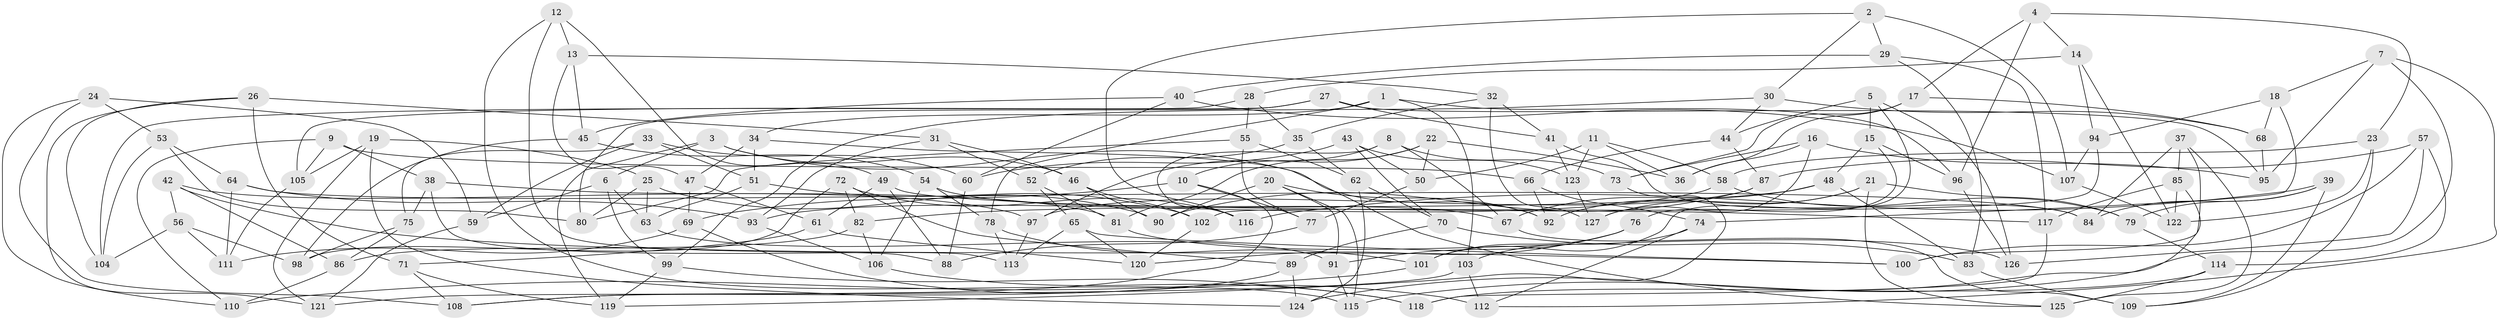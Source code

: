 // coarse degree distribution, {4: 0.7727272727272727, 8: 0.045454545454545456, 2: 0.011363636363636364, 5: 0.06818181818181818, 7: 0.011363636363636364, 3: 0.03409090909090909, 6: 0.022727272727272728, 10: 0.011363636363636364, 9: 0.011363636363636364, 15: 0.011363636363636364}
// Generated by graph-tools (version 1.1) at 2025/01/03/04/25 22:01:41]
// undirected, 127 vertices, 254 edges
graph export_dot {
graph [start="1"]
  node [color=gray90,style=filled];
  1;
  2;
  3;
  4;
  5;
  6;
  7;
  8;
  9;
  10;
  11;
  12;
  13;
  14;
  15;
  16;
  17;
  18;
  19;
  20;
  21;
  22;
  23;
  24;
  25;
  26;
  27;
  28;
  29;
  30;
  31;
  32;
  33;
  34;
  35;
  36;
  37;
  38;
  39;
  40;
  41;
  42;
  43;
  44;
  45;
  46;
  47;
  48;
  49;
  50;
  51;
  52;
  53;
  54;
  55;
  56;
  57;
  58;
  59;
  60;
  61;
  62;
  63;
  64;
  65;
  66;
  67;
  68;
  69;
  70;
  71;
  72;
  73;
  74;
  75;
  76;
  77;
  78;
  79;
  80;
  81;
  82;
  83;
  84;
  85;
  86;
  87;
  88;
  89;
  90;
  91;
  92;
  93;
  94;
  95;
  96;
  97;
  98;
  99;
  100;
  101;
  102;
  103;
  104;
  105;
  106;
  107;
  108;
  109;
  110;
  111;
  112;
  113;
  114;
  115;
  116;
  117;
  118;
  119;
  120;
  121;
  122;
  123;
  124;
  125;
  126;
  127;
  1 -- 96;
  1 -- 103;
  1 -- 78;
  1 -- 34;
  2 -- 29;
  2 -- 116;
  2 -- 107;
  2 -- 30;
  3 -- 6;
  3 -- 119;
  3 -- 92;
  3 -- 46;
  4 -- 96;
  4 -- 23;
  4 -- 14;
  4 -- 17;
  5 -- 101;
  5 -- 44;
  5 -- 15;
  5 -- 126;
  6 -- 63;
  6 -- 59;
  6 -- 99;
  7 -- 112;
  7 -- 18;
  7 -- 95;
  7 -- 115;
  8 -- 116;
  8 -- 67;
  8 -- 73;
  8 -- 10;
  9 -- 38;
  9 -- 105;
  9 -- 66;
  9 -- 110;
  10 -- 77;
  10 -- 69;
  10 -- 108;
  11 -- 58;
  11 -- 36;
  11 -- 123;
  11 -- 50;
  12 -- 13;
  12 -- 49;
  12 -- 115;
  12 -- 88;
  13 -- 32;
  13 -- 45;
  13 -- 47;
  14 -- 122;
  14 -- 94;
  14 -- 28;
  15 -- 76;
  15 -- 96;
  15 -- 48;
  16 -- 73;
  16 -- 36;
  16 -- 95;
  16 -- 127;
  17 -- 36;
  17 -- 68;
  17 -- 73;
  18 -- 68;
  18 -- 94;
  18 -- 74;
  19 -- 121;
  19 -- 105;
  19 -- 25;
  19 -- 124;
  20 -- 90;
  20 -- 115;
  20 -- 92;
  20 -- 91;
  21 -- 125;
  21 -- 127;
  21 -- 79;
  21 -- 92;
  22 -- 50;
  22 -- 36;
  22 -- 81;
  22 -- 97;
  23 -- 122;
  23 -- 58;
  23 -- 109;
  24 -- 59;
  24 -- 53;
  24 -- 110;
  24 -- 108;
  25 -- 63;
  25 -- 90;
  25 -- 80;
  26 -- 121;
  26 -- 31;
  26 -- 104;
  26 -- 71;
  27 -- 80;
  27 -- 104;
  27 -- 95;
  27 -- 41;
  28 -- 105;
  28 -- 55;
  28 -- 35;
  29 -- 40;
  29 -- 83;
  29 -- 117;
  30 -- 44;
  30 -- 68;
  30 -- 99;
  31 -- 52;
  31 -- 93;
  31 -- 46;
  32 -- 35;
  32 -- 41;
  32 -- 127;
  33 -- 75;
  33 -- 60;
  33 -- 51;
  33 -- 59;
  34 -- 51;
  34 -- 125;
  34 -- 47;
  35 -- 62;
  35 -- 52;
  37 -- 84;
  37 -- 85;
  37 -- 100;
  37 -- 125;
  38 -- 75;
  38 -- 113;
  38 -- 81;
  39 -- 116;
  39 -- 109;
  39 -- 79;
  39 -- 84;
  40 -- 45;
  40 -- 107;
  40 -- 60;
  41 -- 123;
  41 -- 84;
  42 -- 86;
  42 -- 97;
  42 -- 56;
  42 -- 100;
  43 -- 60;
  43 -- 70;
  43 -- 50;
  43 -- 123;
  44 -- 66;
  44 -- 87;
  45 -- 98;
  45 -- 54;
  46 -- 90;
  46 -- 102;
  47 -- 61;
  47 -- 69;
  48 -- 82;
  48 -- 67;
  48 -- 83;
  49 -- 61;
  49 -- 88;
  49 -- 117;
  50 -- 77;
  51 -- 102;
  51 -- 63;
  52 -- 81;
  52 -- 65;
  53 -- 104;
  53 -- 64;
  53 -- 80;
  54 -- 78;
  54 -- 67;
  54 -- 106;
  55 -- 80;
  55 -- 77;
  55 -- 62;
  56 -- 98;
  56 -- 104;
  56 -- 111;
  57 -- 87;
  57 -- 114;
  57 -- 126;
  57 -- 100;
  58 -- 93;
  58 -- 79;
  59 -- 121;
  60 -- 88;
  61 -- 71;
  61 -- 120;
  62 -- 124;
  62 -- 70;
  63 -- 91;
  64 -- 111;
  64 -- 93;
  64 -- 84;
  65 -- 120;
  65 -- 113;
  65 -- 100;
  66 -- 92;
  66 -- 74;
  67 -- 109;
  68 -- 95;
  69 -- 112;
  69 -- 111;
  70 -- 83;
  70 -- 89;
  71 -- 119;
  71 -- 108;
  72 -- 89;
  72 -- 82;
  72 -- 98;
  72 -- 116;
  73 -- 119;
  74 -- 103;
  74 -- 112;
  75 -- 86;
  75 -- 98;
  76 -- 101;
  76 -- 91;
  76 -- 120;
  77 -- 88;
  78 -- 113;
  78 -- 101;
  79 -- 114;
  81 -- 126;
  82 -- 86;
  82 -- 106;
  83 -- 109;
  85 -- 124;
  85 -- 117;
  85 -- 122;
  86 -- 110;
  87 -- 90;
  87 -- 97;
  89 -- 108;
  89 -- 124;
  91 -- 115;
  93 -- 106;
  94 -- 107;
  94 -- 102;
  96 -- 126;
  97 -- 113;
  99 -- 119;
  99 -- 118;
  101 -- 110;
  102 -- 120;
  103 -- 112;
  103 -- 121;
  105 -- 111;
  106 -- 118;
  107 -- 122;
  114 -- 118;
  114 -- 125;
  117 -- 118;
  123 -- 127;
}
